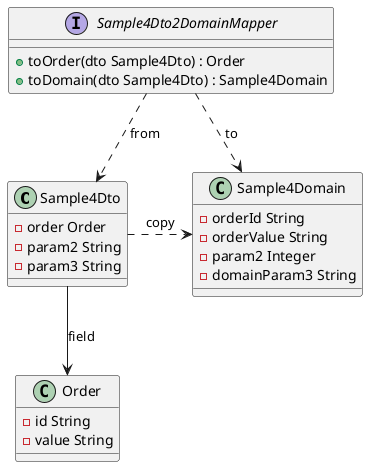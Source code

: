 @startuml

class Sample4Dto {
    - order Order
    - param2 String
    - param3 String
}

class Order {
    - id String
    - value String
}

class Sample4Domain {
    - orderId String
    - orderValue String
    - param2 Integer
    - domainParam3 String
}



interface Sample4Dto2DomainMapper{
    + toOrder(dto Sample4Dto) : Order
    + toDomain(dto Sample4Dto) : Sample4Domain
}


Sample4Dto .> Sample4Domain :copy
Sample4Dto --> Order : field
Sample4Dto2DomainMapper ..> Sample4Dto: from
Sample4Dto2DomainMapper ..> Sample4Domain: to

@enduml
